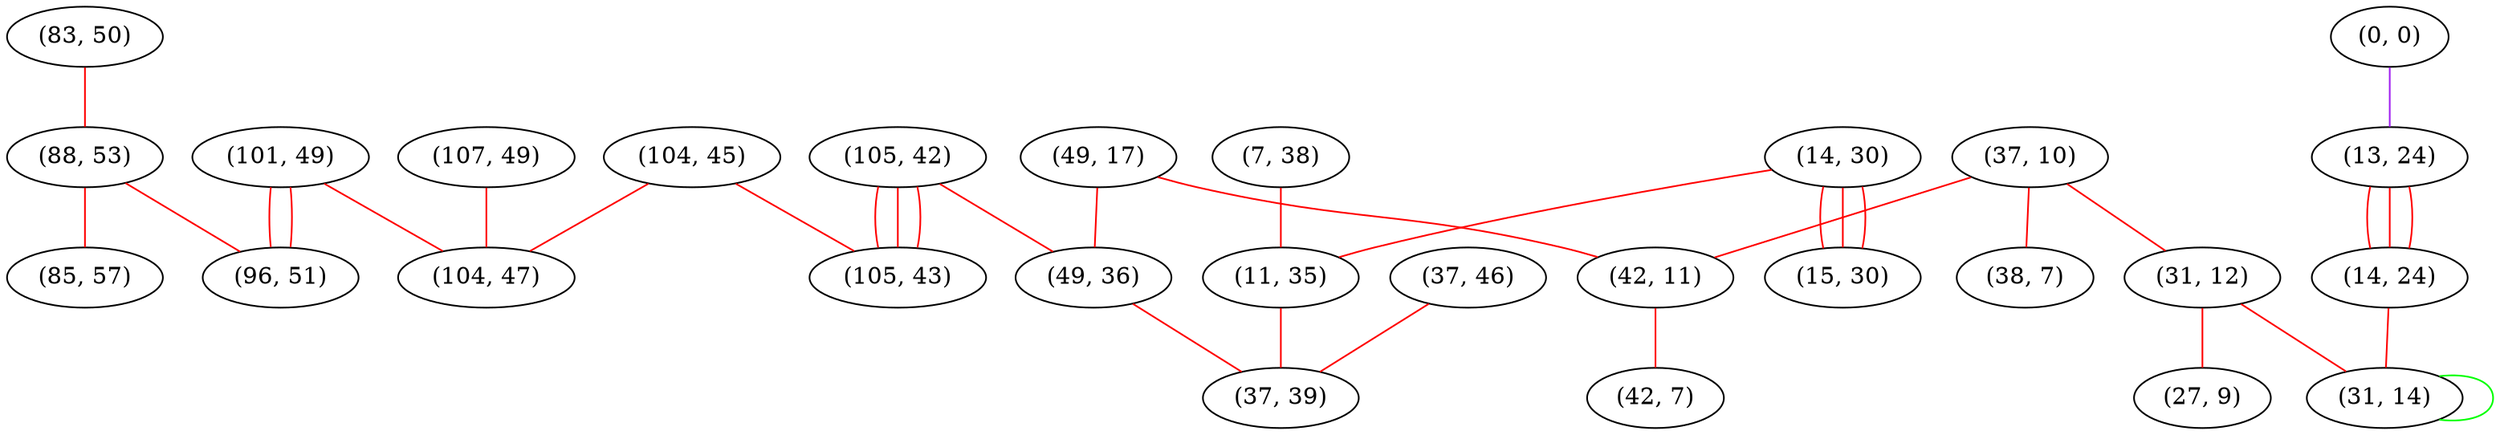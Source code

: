 graph "" {
"(83, 50)";
"(37, 10)";
"(14, 30)";
"(7, 38)";
"(11, 35)";
"(105, 42)";
"(38, 7)";
"(88, 53)";
"(49, 17)";
"(49, 36)";
"(37, 46)";
"(107, 49)";
"(42, 11)";
"(15, 30)";
"(37, 39)";
"(31, 12)";
"(85, 57)";
"(0, 0)";
"(104, 45)";
"(13, 24)";
"(42, 7)";
"(101, 49)";
"(14, 24)";
"(27, 9)";
"(31, 14)";
"(105, 43)";
"(96, 51)";
"(104, 47)";
"(83, 50)" -- "(88, 53)"  [color=red, key=0, weight=1];
"(37, 10)" -- "(31, 12)"  [color=red, key=0, weight=1];
"(37, 10)" -- "(38, 7)"  [color=red, key=0, weight=1];
"(37, 10)" -- "(42, 11)"  [color=red, key=0, weight=1];
"(14, 30)" -- "(15, 30)"  [color=red, key=0, weight=1];
"(14, 30)" -- "(15, 30)"  [color=red, key=1, weight=1];
"(14, 30)" -- "(15, 30)"  [color=red, key=2, weight=1];
"(14, 30)" -- "(11, 35)"  [color=red, key=0, weight=1];
"(7, 38)" -- "(11, 35)"  [color=red, key=0, weight=1];
"(11, 35)" -- "(37, 39)"  [color=red, key=0, weight=1];
"(105, 42)" -- "(105, 43)"  [color=red, key=0, weight=1];
"(105, 42)" -- "(105, 43)"  [color=red, key=1, weight=1];
"(105, 42)" -- "(105, 43)"  [color=red, key=2, weight=1];
"(105, 42)" -- "(49, 36)"  [color=red, key=0, weight=1];
"(88, 53)" -- "(85, 57)"  [color=red, key=0, weight=1];
"(88, 53)" -- "(96, 51)"  [color=red, key=0, weight=1];
"(49, 17)" -- "(42, 11)"  [color=red, key=0, weight=1];
"(49, 17)" -- "(49, 36)"  [color=red, key=0, weight=1];
"(49, 36)" -- "(37, 39)"  [color=red, key=0, weight=1];
"(37, 46)" -- "(37, 39)"  [color=red, key=0, weight=1];
"(107, 49)" -- "(104, 47)"  [color=red, key=0, weight=1];
"(42, 11)" -- "(42, 7)"  [color=red, key=0, weight=1];
"(31, 12)" -- "(31, 14)"  [color=red, key=0, weight=1];
"(31, 12)" -- "(27, 9)"  [color=red, key=0, weight=1];
"(0, 0)" -- "(13, 24)"  [color=purple, key=0, weight=4];
"(104, 45)" -- "(105, 43)"  [color=red, key=0, weight=1];
"(104, 45)" -- "(104, 47)"  [color=red, key=0, weight=1];
"(13, 24)" -- "(14, 24)"  [color=red, key=0, weight=1];
"(13, 24)" -- "(14, 24)"  [color=red, key=1, weight=1];
"(13, 24)" -- "(14, 24)"  [color=red, key=2, weight=1];
"(101, 49)" -- "(96, 51)"  [color=red, key=0, weight=1];
"(101, 49)" -- "(96, 51)"  [color=red, key=1, weight=1];
"(101, 49)" -- "(104, 47)"  [color=red, key=0, weight=1];
"(14, 24)" -- "(31, 14)"  [color=red, key=0, weight=1];
"(31, 14)" -- "(31, 14)"  [color=green, key=0, weight=2];
}
